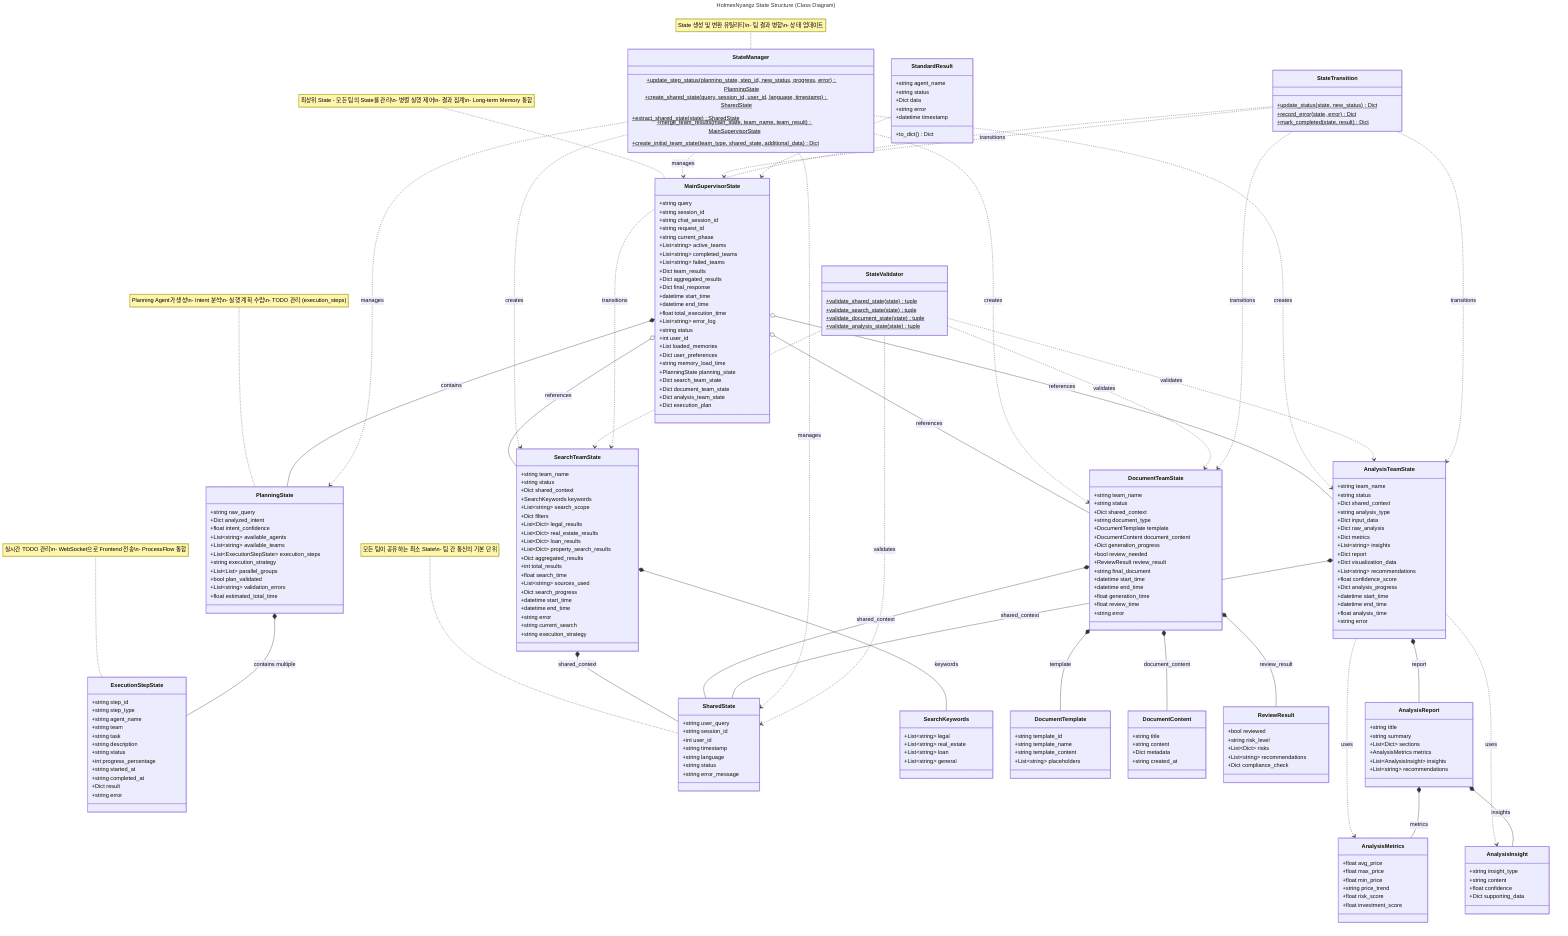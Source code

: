 ---
title: HolmesNyangz State Structure (Class Diagram)
---
classDiagram
    %% ============================================================================
    %% Main Supervisor State (최상위 State)
    %% ============================================================================
    class MainSupervisorState {
        +string query
        +string session_id
        +string chat_session_id
        +string request_id
        +string current_phase
        +List~string~ active_teams
        +List~string~ completed_teams
        +List~string~ failed_teams
        +Dict team_results
        +Dict aggregated_results
        +Dict final_response
        +datetime start_time
        +datetime end_time
        +float total_execution_time
        +List~string~ error_log
        +string status
        +int user_id
        +List loaded_memories
        +Dict user_preferences
        +string memory_load_time

        %% References to other states
        +PlanningState planning_state
        +Dict search_team_state
        +Dict document_team_state
        +Dict analysis_team_state
        +Dict execution_plan
    }

    %% ============================================================================
    %% Planning State
    %% ============================================================================
    class PlanningState {
        +string raw_query
        +Dict analyzed_intent
        +float intent_confidence
        +List~string~ available_agents
        +List~string~ available_teams
        +List~ExecutionStepState~ execution_steps
        +string execution_strategy
        +List~List~ parallel_groups
        +bool plan_validated
        +List~string~ validation_errors
        +float estimated_total_time
    }

    class ExecutionStepState {
        +string step_id
        +string step_type
        +string agent_name
        +string team
        +string task
        +string description
        +string status
        +int progress_percentage
        +string started_at
        +string completed_at
        +Dict result
        +string error
    }

    %% ============================================================================
    %% Shared State (모든 팀이 공유)
    %% ============================================================================
    class SharedState {
        +string user_query
        +string session_id
        +int user_id
        +string timestamp
        +string language
        +string status
        +string error_message
    }

    %% ============================================================================
    %% Team-Specific States
    %% ============================================================================
    class SearchTeamState {
        +string team_name
        +string status
        +Dict shared_context
        +SearchKeywords keywords
        +List~string~ search_scope
        +Dict filters
        +List~Dict~ legal_results
        +List~Dict~ real_estate_results
        +List~Dict~ loan_results
        +List~Dict~ property_search_results
        +Dict aggregated_results
        +int total_results
        +float search_time
        +List~string~ sources_used
        +Dict search_progress
        +datetime start_time
        +datetime end_time
        +string error
        +string current_search
        +string execution_strategy
    }

    class DocumentTeamState {
        +string team_name
        +string status
        +Dict shared_context
        +string document_type
        +DocumentTemplate template
        +DocumentContent document_content
        +Dict generation_progress
        +bool review_needed
        +ReviewResult review_result
        +string final_document
        +datetime start_time
        +datetime end_time
        +float generation_time
        +float review_time
        +string error
    }

    class AnalysisTeamState {
        +string team_name
        +string status
        +Dict shared_context
        +string analysis_type
        +Dict input_data
        +Dict raw_analysis
        +Dict metrics
        +List~string~ insights
        +Dict report
        +Dict visualization_data
        +List~string~ recommendations
        +float confidence_score
        +Dict analysis_progress
        +datetime start_time
        +datetime end_time
        +float analysis_time
        +string error
    }

    %% ============================================================================
    %% Supporting Types - Search
    %% ============================================================================
    class SearchKeywords {
        +List~string~ legal
        +List~string~ real_estate
        +List~string~ loan
        +List~string~ general
    }

    %% ============================================================================
    %% Supporting Types - Document
    %% ============================================================================
    class DocumentTemplate {
        +string template_id
        +string template_name
        +string template_content
        +List~string~ placeholders
    }

    class DocumentContent {
        +string title
        +string content
        +Dict metadata
        +string created_at
    }

    class ReviewResult {
        +bool reviewed
        +string risk_level
        +List~Dict~ risks
        +List~string~ recommendations
        +Dict compliance_check
    }

    %% ============================================================================
    %% Supporting Types - Analysis
    %% ============================================================================
    class AnalysisMetrics {
        +float avg_price
        +float max_price
        +float min_price
        +string price_trend
        +float risk_score
        +float investment_score
    }

    class AnalysisInsight {
        +string insight_type
        +string content
        +float confidence
        +Dict supporting_data
    }

    class AnalysisReport {
        +string title
        +string summary
        +List~Dict~ sections
        +AnalysisMetrics metrics
        +List~AnalysisInsight~ insights
        +List~string~ recommendations
    }

    %% ============================================================================
    %% Standard Result Format (Phase 2)
    %% ============================================================================
    class StandardResult {
        +string agent_name
        +string status
        +Dict data
        +string error
        +datetime timestamp
        +to_dict() Dict
    }

    %% ============================================================================
    %% State Management Utilities
    %% ============================================================================
    class StateManager {
        +update_step_status(planning_state, step_id, new_status, progress, error) PlanningState$
        +create_shared_state(query, session_id, user_id, language, timestamp) SharedState$
        +extract_shared_state(state) SharedState$
        +merge_team_results(main_state, team_name, team_result) MainSupervisorState$
        +create_initial_team_state(team_type, shared_state, additional_data) Dict$
    }

    class StateValidator {
        +validate_shared_state(state) tuple$
        +validate_search_state(state) tuple$
        +validate_document_state(state) tuple$
        +validate_analysis_state(state) tuple$
    }

    class StateTransition {
        +update_status(state, new_status) Dict$
        +record_error(state, error) Dict$
        +mark_completed(state, result) Dict$
    }

    %% ============================================================================
    %% Relationships
    %% ============================================================================

    %% Main Supervisor contains other states
    MainSupervisorState *-- PlanningState : contains
    MainSupervisorState o-- SearchTeamState : references
    MainSupervisorState o-- DocumentTeamState : references
    MainSupervisorState o-- AnalysisTeamState : references

    %% Planning State contains Execution Steps
    PlanningState *-- ExecutionStepState : contains multiple

    %% Team States contain Shared State
    SearchTeamState *-- SharedState : shared_context
    DocumentTeamState *-- SharedState : shared_context
    AnalysisTeamState *-- SharedState : shared_context

    %% Search Team dependencies
    SearchTeamState *-- SearchKeywords : keywords

    %% Document Team dependencies
    DocumentTeamState *-- DocumentTemplate : template
    DocumentTeamState *-- DocumentContent : document_content
    DocumentTeamState *-- ReviewResult : review_result

    %% Analysis Team dependencies
    AnalysisTeamState ..> AnalysisMetrics : uses
    AnalysisTeamState ..> AnalysisInsight : uses
    AnalysisTeamState *-- AnalysisReport : report
    AnalysisReport *-- AnalysisMetrics : metrics
    AnalysisReport *-- AnalysisInsight : insights

    %% State Management utilities
    StateManager ..> MainSupervisorState : manages
    StateManager ..> PlanningState : manages
    StateManager ..> SharedState : manages
    StateManager ..> SearchTeamState : creates
    StateManager ..> DocumentTeamState : creates
    StateManager ..> AnalysisTeamState : creates

    StateValidator ..> SharedState : validates
    StateValidator ..> SearchTeamState : validates
    StateValidator ..> DocumentTeamState : validates
    StateValidator ..> AnalysisTeamState : validates

    StateTransition ..> MainSupervisorState : transitions
    StateTransition ..> SearchTeamState : transitions
    StateTransition ..> DocumentTeamState : transitions
    StateTransition ..> AnalysisTeamState : transitions

    %% Standard Result (Phase 2)
    StandardResult ..> MainSupervisorState : future integration

    %% ============================================================================
    %% Notes
    %% ============================================================================
    note for MainSupervisorState "최상위 State - 모든 팀의 State를 관리\n- 병렬 실행 제어\n- 결과 집계\n- Long-term Memory 통합"
    note for PlanningState "Planning Agent가 생성\n- Intent 분석\n- 실행 계획 수립\n- TODO 관리 (execution_steps)"
    note for SharedState "모든 팀이 공유하는 최소 State\n- 팀 간 통신의 기본 단위"
    note for ExecutionStepState "실시간 TODO 관리\n- WebSocket으로 Frontend 전송\n- ProcessFlow 통합"
    note for StateManager "State 생성 및 변환 유틸리티\n- 팀 결과 병합\n- 상태 업데이트"
